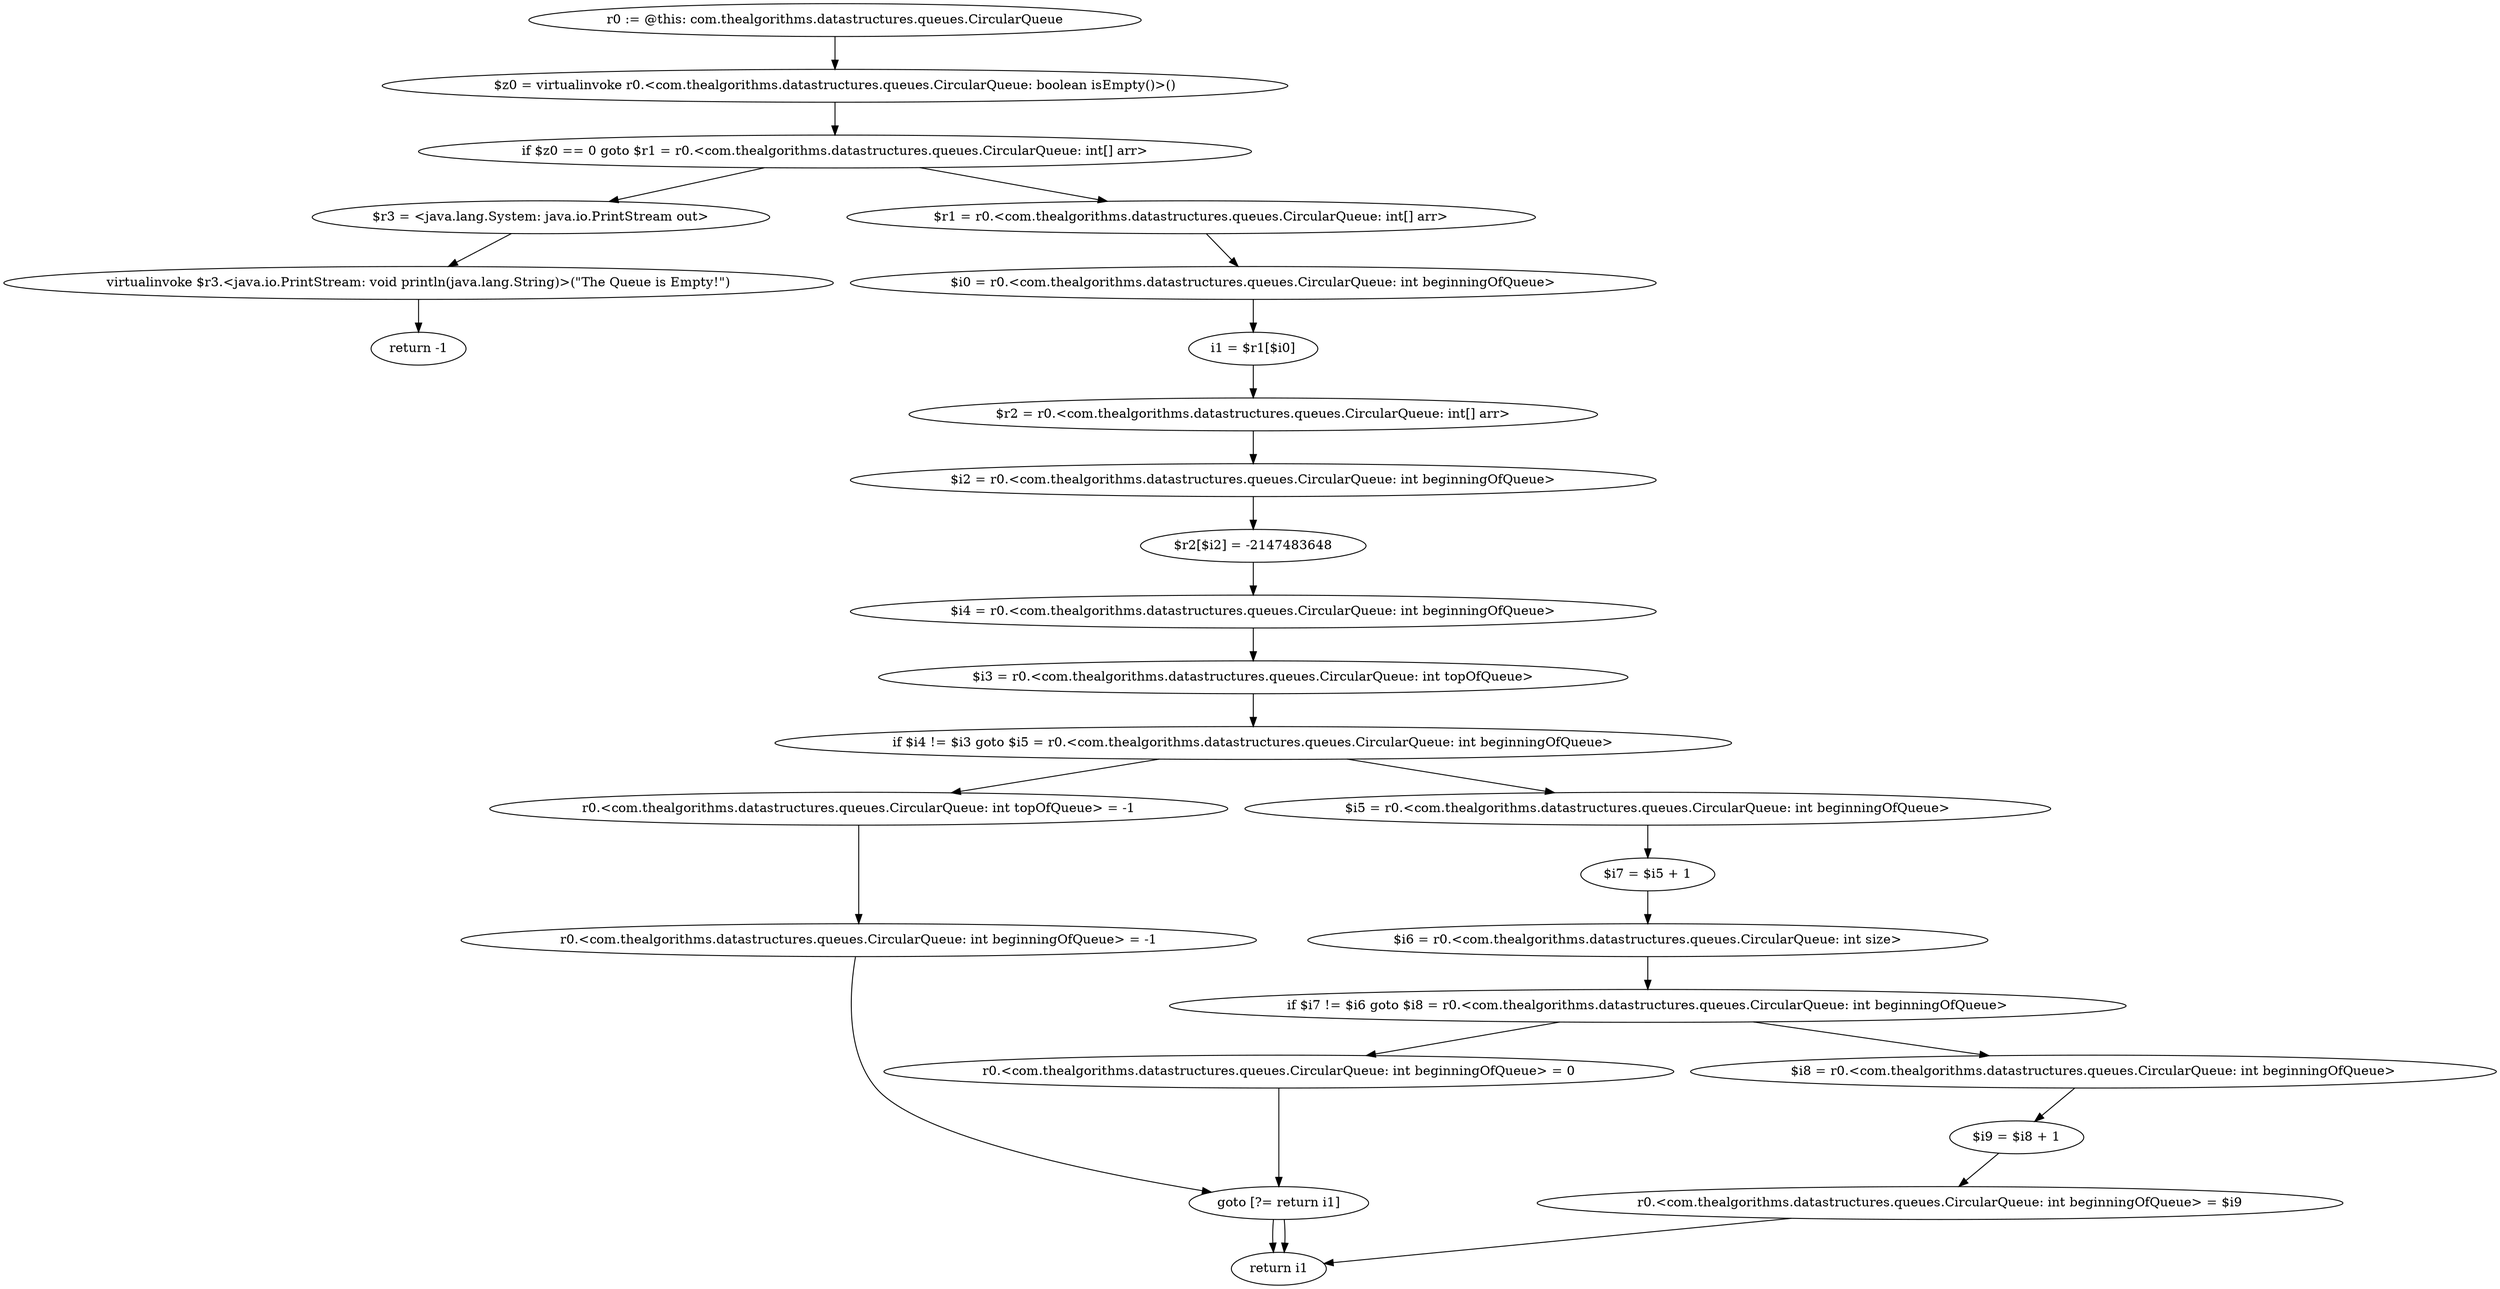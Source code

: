 digraph "unitGraph" {
    "r0 := @this: com.thealgorithms.datastructures.queues.CircularQueue"
    "$z0 = virtualinvoke r0.<com.thealgorithms.datastructures.queues.CircularQueue: boolean isEmpty()>()"
    "if $z0 == 0 goto $r1 = r0.<com.thealgorithms.datastructures.queues.CircularQueue: int[] arr>"
    "$r3 = <java.lang.System: java.io.PrintStream out>"
    "virtualinvoke $r3.<java.io.PrintStream: void println(java.lang.String)>(\"The Queue is Empty!\")"
    "return -1"
    "$r1 = r0.<com.thealgorithms.datastructures.queues.CircularQueue: int[] arr>"
    "$i0 = r0.<com.thealgorithms.datastructures.queues.CircularQueue: int beginningOfQueue>"
    "i1 = $r1[$i0]"
    "$r2 = r0.<com.thealgorithms.datastructures.queues.CircularQueue: int[] arr>"
    "$i2 = r0.<com.thealgorithms.datastructures.queues.CircularQueue: int beginningOfQueue>"
    "$r2[$i2] = -2147483648"
    "$i4 = r0.<com.thealgorithms.datastructures.queues.CircularQueue: int beginningOfQueue>"
    "$i3 = r0.<com.thealgorithms.datastructures.queues.CircularQueue: int topOfQueue>"
    "if $i4 != $i3 goto $i5 = r0.<com.thealgorithms.datastructures.queues.CircularQueue: int beginningOfQueue>"
    "r0.<com.thealgorithms.datastructures.queues.CircularQueue: int topOfQueue> = -1"
    "r0.<com.thealgorithms.datastructures.queues.CircularQueue: int beginningOfQueue> = -1"
    "goto [?= return i1]"
    "$i5 = r0.<com.thealgorithms.datastructures.queues.CircularQueue: int beginningOfQueue>"
    "$i7 = $i5 + 1"
    "$i6 = r0.<com.thealgorithms.datastructures.queues.CircularQueue: int size>"
    "if $i7 != $i6 goto $i8 = r0.<com.thealgorithms.datastructures.queues.CircularQueue: int beginningOfQueue>"
    "r0.<com.thealgorithms.datastructures.queues.CircularQueue: int beginningOfQueue> = 0"
    "$i8 = r0.<com.thealgorithms.datastructures.queues.CircularQueue: int beginningOfQueue>"
    "$i9 = $i8 + 1"
    "r0.<com.thealgorithms.datastructures.queues.CircularQueue: int beginningOfQueue> = $i9"
    "return i1"
    "r0 := @this: com.thealgorithms.datastructures.queues.CircularQueue"->"$z0 = virtualinvoke r0.<com.thealgorithms.datastructures.queues.CircularQueue: boolean isEmpty()>()";
    "$z0 = virtualinvoke r0.<com.thealgorithms.datastructures.queues.CircularQueue: boolean isEmpty()>()"->"if $z0 == 0 goto $r1 = r0.<com.thealgorithms.datastructures.queues.CircularQueue: int[] arr>";
    "if $z0 == 0 goto $r1 = r0.<com.thealgorithms.datastructures.queues.CircularQueue: int[] arr>"->"$r3 = <java.lang.System: java.io.PrintStream out>";
    "if $z0 == 0 goto $r1 = r0.<com.thealgorithms.datastructures.queues.CircularQueue: int[] arr>"->"$r1 = r0.<com.thealgorithms.datastructures.queues.CircularQueue: int[] arr>";
    "$r3 = <java.lang.System: java.io.PrintStream out>"->"virtualinvoke $r3.<java.io.PrintStream: void println(java.lang.String)>(\"The Queue is Empty!\")";
    "virtualinvoke $r3.<java.io.PrintStream: void println(java.lang.String)>(\"The Queue is Empty!\")"->"return -1";
    "$r1 = r0.<com.thealgorithms.datastructures.queues.CircularQueue: int[] arr>"->"$i0 = r0.<com.thealgorithms.datastructures.queues.CircularQueue: int beginningOfQueue>";
    "$i0 = r0.<com.thealgorithms.datastructures.queues.CircularQueue: int beginningOfQueue>"->"i1 = $r1[$i0]";
    "i1 = $r1[$i0]"->"$r2 = r0.<com.thealgorithms.datastructures.queues.CircularQueue: int[] arr>";
    "$r2 = r0.<com.thealgorithms.datastructures.queues.CircularQueue: int[] arr>"->"$i2 = r0.<com.thealgorithms.datastructures.queues.CircularQueue: int beginningOfQueue>";
    "$i2 = r0.<com.thealgorithms.datastructures.queues.CircularQueue: int beginningOfQueue>"->"$r2[$i2] = -2147483648";
    "$r2[$i2] = -2147483648"->"$i4 = r0.<com.thealgorithms.datastructures.queues.CircularQueue: int beginningOfQueue>";
    "$i4 = r0.<com.thealgorithms.datastructures.queues.CircularQueue: int beginningOfQueue>"->"$i3 = r0.<com.thealgorithms.datastructures.queues.CircularQueue: int topOfQueue>";
    "$i3 = r0.<com.thealgorithms.datastructures.queues.CircularQueue: int topOfQueue>"->"if $i4 != $i3 goto $i5 = r0.<com.thealgorithms.datastructures.queues.CircularQueue: int beginningOfQueue>";
    "if $i4 != $i3 goto $i5 = r0.<com.thealgorithms.datastructures.queues.CircularQueue: int beginningOfQueue>"->"r0.<com.thealgorithms.datastructures.queues.CircularQueue: int topOfQueue> = -1";
    "if $i4 != $i3 goto $i5 = r0.<com.thealgorithms.datastructures.queues.CircularQueue: int beginningOfQueue>"->"$i5 = r0.<com.thealgorithms.datastructures.queues.CircularQueue: int beginningOfQueue>";
    "r0.<com.thealgorithms.datastructures.queues.CircularQueue: int topOfQueue> = -1"->"r0.<com.thealgorithms.datastructures.queues.CircularQueue: int beginningOfQueue> = -1";
    "r0.<com.thealgorithms.datastructures.queues.CircularQueue: int beginningOfQueue> = -1"->"goto [?= return i1]";
    "goto [?= return i1]"->"return i1";
    "$i5 = r0.<com.thealgorithms.datastructures.queues.CircularQueue: int beginningOfQueue>"->"$i7 = $i5 + 1";
    "$i7 = $i5 + 1"->"$i6 = r0.<com.thealgorithms.datastructures.queues.CircularQueue: int size>";
    "$i6 = r0.<com.thealgorithms.datastructures.queues.CircularQueue: int size>"->"if $i7 != $i6 goto $i8 = r0.<com.thealgorithms.datastructures.queues.CircularQueue: int beginningOfQueue>";
    "if $i7 != $i6 goto $i8 = r0.<com.thealgorithms.datastructures.queues.CircularQueue: int beginningOfQueue>"->"r0.<com.thealgorithms.datastructures.queues.CircularQueue: int beginningOfQueue> = 0";
    "if $i7 != $i6 goto $i8 = r0.<com.thealgorithms.datastructures.queues.CircularQueue: int beginningOfQueue>"->"$i8 = r0.<com.thealgorithms.datastructures.queues.CircularQueue: int beginningOfQueue>";
    "r0.<com.thealgorithms.datastructures.queues.CircularQueue: int beginningOfQueue> = 0"->"goto [?= return i1]";
    "goto [?= return i1]"->"return i1";
    "$i8 = r0.<com.thealgorithms.datastructures.queues.CircularQueue: int beginningOfQueue>"->"$i9 = $i8 + 1";
    "$i9 = $i8 + 1"->"r0.<com.thealgorithms.datastructures.queues.CircularQueue: int beginningOfQueue> = $i9";
    "r0.<com.thealgorithms.datastructures.queues.CircularQueue: int beginningOfQueue> = $i9"->"return i1";
}
